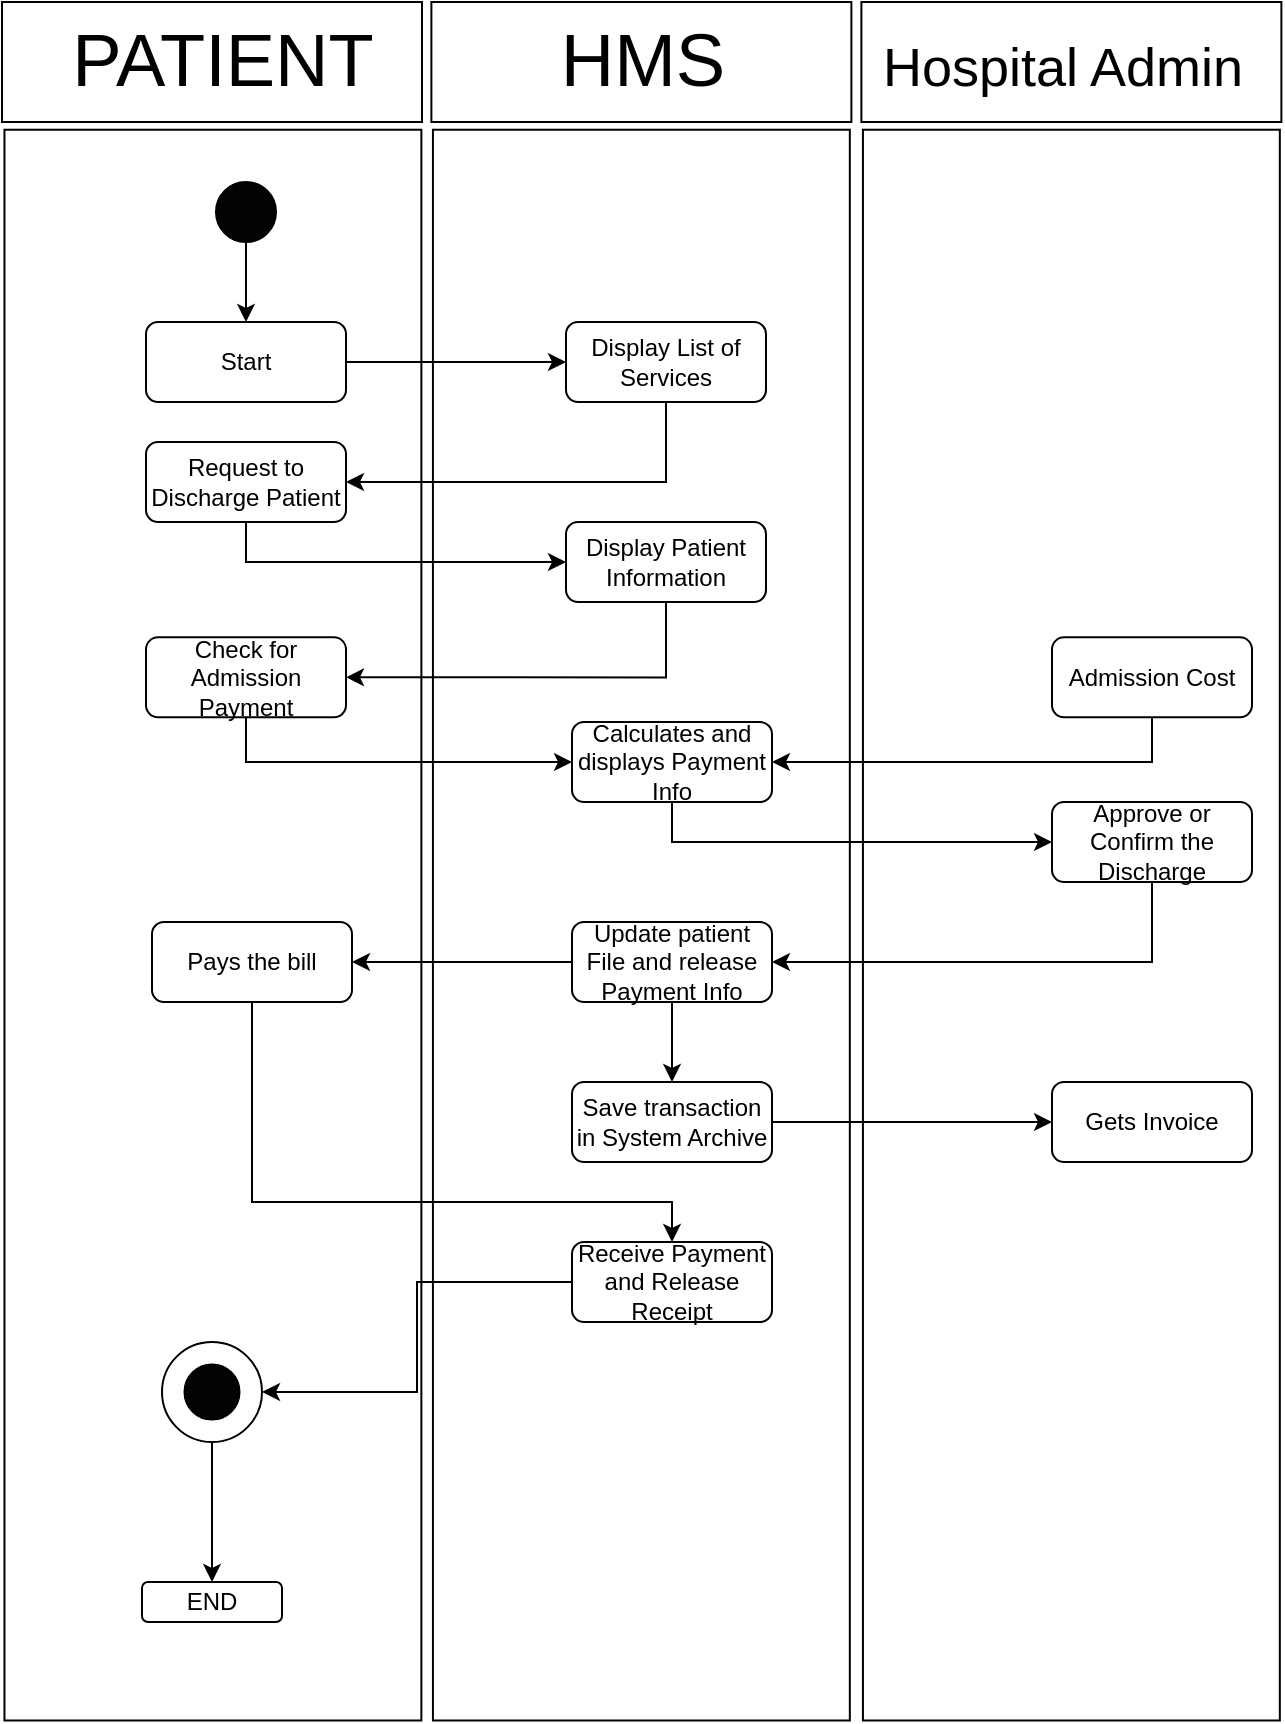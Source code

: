 <mxfile version="20.8.8" type="github"><diagram name="Page-1" id="PFttzWaGDB67vf_jBCiN"><mxGraphModel dx="1500" dy="1884" grid="1" gridSize="10" guides="1" tooltips="1" connect="1" arrows="1" fold="1" page="1" pageScale="1" pageWidth="850" pageHeight="1100" math="0" shadow="0"><root><mxCell id="0"/><mxCell id="1" parent="0"/><mxCell id="S78j-z5ayn_WLTKw0EzH-55" value="" style="rounded=0;whiteSpace=wrap;html=1;fontSize=37;fillColor=#FFFFFF;rotation=-90;" vertex="1" parent="1"><mxGeometry x="215.0" y="297.33" width="795.38" height="208.45" as="geometry"/></mxCell><mxCell id="S78j-z5ayn_WLTKw0EzH-54" value="" style="rounded=0;whiteSpace=wrap;html=1;fontSize=37;fillColor=#FFFFFF;rotation=-90;" vertex="1" parent="1"><mxGeometry y="297.33" width="795.38" height="208.45" as="geometry"/></mxCell><mxCell id="S78j-z5ayn_WLTKw0EzH-53" value="" style="rounded=0;whiteSpace=wrap;html=1;fontSize=37;fillColor=#FFFFFF;rotation=-90;" vertex="1" parent="1"><mxGeometry x="-214.23" y="297.33" width="795.38" height="208.45" as="geometry"/></mxCell><mxCell id="S78j-z5ayn_WLTKw0EzH-7" style="edgeStyle=orthogonalEdgeStyle;rounded=0;orthogonalLoop=1;jettySize=auto;html=1;exitX=1;exitY=0.5;exitDx=0;exitDy=0;entryX=0;entryY=0.5;entryDx=0;entryDy=0;" edge="1" parent="1" source="S78j-z5ayn_WLTKw0EzH-1" target="S78j-z5ayn_WLTKw0EzH-4"><mxGeometry relative="1" as="geometry"/></mxCell><mxCell id="S78j-z5ayn_WLTKw0EzH-1" value="Start" style="rounded=1;whiteSpace=wrap;html=1;" vertex="1" parent="1"><mxGeometry x="150" y="100" width="100" height="40" as="geometry"/></mxCell><mxCell id="S78j-z5ayn_WLTKw0EzH-3" style="edgeStyle=orthogonalEdgeStyle;rounded=0;orthogonalLoop=1;jettySize=auto;html=1;exitX=0.5;exitY=1;exitDx=0;exitDy=0;entryX=0.5;entryY=0;entryDx=0;entryDy=0;" edge="1" parent="1" source="S78j-z5ayn_WLTKw0EzH-2" target="S78j-z5ayn_WLTKw0EzH-1"><mxGeometry relative="1" as="geometry"/></mxCell><mxCell id="S78j-z5ayn_WLTKw0EzH-2" value="" style="ellipse;whiteSpace=wrap;html=1;aspect=fixed;fillColor=#030303;" vertex="1" parent="1"><mxGeometry x="185" y="30" width="30" height="30" as="geometry"/></mxCell><mxCell id="S78j-z5ayn_WLTKw0EzH-8" style="edgeStyle=orthogonalEdgeStyle;rounded=0;orthogonalLoop=1;jettySize=auto;html=1;exitX=0.5;exitY=1;exitDx=0;exitDy=0;entryX=1;entryY=0.5;entryDx=0;entryDy=0;" edge="1" parent="1" source="S78j-z5ayn_WLTKw0EzH-4" target="S78j-z5ayn_WLTKw0EzH-5"><mxGeometry relative="1" as="geometry"/></mxCell><mxCell id="S78j-z5ayn_WLTKw0EzH-4" value="Display List of Services" style="rounded=1;whiteSpace=wrap;html=1;" vertex="1" parent="1"><mxGeometry x="360" y="100" width="100" height="40" as="geometry"/></mxCell><mxCell id="S78j-z5ayn_WLTKw0EzH-45" style="edgeStyle=orthogonalEdgeStyle;rounded=0;orthogonalLoop=1;jettySize=auto;html=1;exitX=0.5;exitY=1;exitDx=0;exitDy=0;entryX=0;entryY=0.5;entryDx=0;entryDy=0;fontSize=37;" edge="1" parent="1" source="S78j-z5ayn_WLTKw0EzH-5" target="S78j-z5ayn_WLTKw0EzH-41"><mxGeometry relative="1" as="geometry"/></mxCell><mxCell id="S78j-z5ayn_WLTKw0EzH-5" value="Request to Discharge Patient" style="rounded=1;whiteSpace=wrap;html=1;" vertex="1" parent="1"><mxGeometry x="150" y="160" width="100" height="40" as="geometry"/></mxCell><mxCell id="S78j-z5ayn_WLTKw0EzH-49" style="edgeStyle=orthogonalEdgeStyle;rounded=0;orthogonalLoop=1;jettySize=auto;html=1;exitX=0.5;exitY=1;exitDx=0;exitDy=0;entryX=0;entryY=0.5;entryDx=0;entryDy=0;fontSize=37;" edge="1" parent="1" source="S78j-z5ayn_WLTKw0EzH-9" target="S78j-z5ayn_WLTKw0EzH-14"><mxGeometry relative="1" as="geometry"/></mxCell><mxCell id="S78j-z5ayn_WLTKw0EzH-9" value="Calculates and displays Payment Info" style="rounded=1;whiteSpace=wrap;html=1;" vertex="1" parent="1"><mxGeometry x="363" y="300" width="100" height="40" as="geometry"/></mxCell><mxCell id="S78j-z5ayn_WLTKw0EzH-13" style="edgeStyle=orthogonalEdgeStyle;rounded=0;orthogonalLoop=1;jettySize=auto;html=1;exitX=0.5;exitY=1;exitDx=0;exitDy=0;entryX=1;entryY=0.5;entryDx=0;entryDy=0;" edge="1" parent="1" source="S78j-z5ayn_WLTKw0EzH-11" target="S78j-z5ayn_WLTKw0EzH-9"><mxGeometry relative="1" as="geometry"/></mxCell><mxCell id="S78j-z5ayn_WLTKw0EzH-11" value="Admission Cost" style="rounded=1;whiteSpace=wrap;html=1;" vertex="1" parent="1"><mxGeometry x="603" y="257.66" width="100" height="40" as="geometry"/></mxCell><mxCell id="S78j-z5ayn_WLTKw0EzH-17" style="edgeStyle=orthogonalEdgeStyle;rounded=0;orthogonalLoop=1;jettySize=auto;html=1;exitX=0.5;exitY=1;exitDx=0;exitDy=0;entryX=1;entryY=0.5;entryDx=0;entryDy=0;" edge="1" parent="1" source="S78j-z5ayn_WLTKw0EzH-14" target="S78j-z5ayn_WLTKw0EzH-16"><mxGeometry relative="1" as="geometry"/></mxCell><mxCell id="S78j-z5ayn_WLTKw0EzH-14" value="Approve or Confirm the Discharge" style="rounded=1;whiteSpace=wrap;html=1;" vertex="1" parent="1"><mxGeometry x="603" y="340" width="100" height="40" as="geometry"/></mxCell><mxCell id="S78j-z5ayn_WLTKw0EzH-19" style="edgeStyle=orthogonalEdgeStyle;rounded=0;orthogonalLoop=1;jettySize=auto;html=1;exitX=0;exitY=0.5;exitDx=0;exitDy=0;" edge="1" parent="1" source="S78j-z5ayn_WLTKw0EzH-16" target="S78j-z5ayn_WLTKw0EzH-18"><mxGeometry relative="1" as="geometry"/></mxCell><mxCell id="S78j-z5ayn_WLTKw0EzH-22" style="edgeStyle=orthogonalEdgeStyle;rounded=0;orthogonalLoop=1;jettySize=auto;html=1;exitX=0.5;exitY=1;exitDx=0;exitDy=0;entryX=0.5;entryY=0;entryDx=0;entryDy=0;" edge="1" parent="1" source="S78j-z5ayn_WLTKw0EzH-16" target="S78j-z5ayn_WLTKw0EzH-20"><mxGeometry relative="1" as="geometry"/></mxCell><mxCell id="S78j-z5ayn_WLTKw0EzH-16" value="Update patient File and release Payment Info" style="rounded=1;whiteSpace=wrap;html=1;" vertex="1" parent="1"><mxGeometry x="363" y="400" width="100" height="40" as="geometry"/></mxCell><mxCell id="S78j-z5ayn_WLTKw0EzH-26" style="edgeStyle=orthogonalEdgeStyle;rounded=0;orthogonalLoop=1;jettySize=auto;html=1;exitX=0.5;exitY=1;exitDx=0;exitDy=0;" edge="1" parent="1" source="S78j-z5ayn_WLTKw0EzH-18" target="S78j-z5ayn_WLTKw0EzH-25"><mxGeometry relative="1" as="geometry"><Array as="points"><mxPoint x="203" y="540"/><mxPoint x="413" y="540"/></Array></mxGeometry></mxCell><mxCell id="S78j-z5ayn_WLTKw0EzH-18" value="Pays the bill" style="rounded=1;whiteSpace=wrap;html=1;" vertex="1" parent="1"><mxGeometry x="153" y="400" width="100" height="40" as="geometry"/></mxCell><mxCell id="S78j-z5ayn_WLTKw0EzH-24" style="edgeStyle=orthogonalEdgeStyle;rounded=0;orthogonalLoop=1;jettySize=auto;html=1;exitX=1;exitY=0.5;exitDx=0;exitDy=0;entryX=0;entryY=0.5;entryDx=0;entryDy=0;" edge="1" parent="1" source="S78j-z5ayn_WLTKw0EzH-20" target="S78j-z5ayn_WLTKw0EzH-23"><mxGeometry relative="1" as="geometry"/></mxCell><mxCell id="S78j-z5ayn_WLTKw0EzH-20" value="Save transaction in System Archive" style="rounded=1;whiteSpace=wrap;html=1;" vertex="1" parent="1"><mxGeometry x="363" y="480" width="100" height="40" as="geometry"/></mxCell><mxCell id="S78j-z5ayn_WLTKw0EzH-23" value="Gets Invoice" style="rounded=1;whiteSpace=wrap;html=1;" vertex="1" parent="1"><mxGeometry x="603" y="480" width="100" height="40" as="geometry"/></mxCell><mxCell id="S78j-z5ayn_WLTKw0EzH-30" style="edgeStyle=orthogonalEdgeStyle;rounded=0;orthogonalLoop=1;jettySize=auto;html=1;exitX=0;exitY=0.5;exitDx=0;exitDy=0;entryX=1;entryY=0.5;entryDx=0;entryDy=0;" edge="1" parent="1" source="S78j-z5ayn_WLTKw0EzH-25" target="S78j-z5ayn_WLTKw0EzH-27"><mxGeometry relative="1" as="geometry"/></mxCell><mxCell id="S78j-z5ayn_WLTKw0EzH-25" value="Receive Payment and Release Receipt" style="rounded=1;whiteSpace=wrap;html=1;" vertex="1" parent="1"><mxGeometry x="363" y="560" width="100" height="40" as="geometry"/></mxCell><mxCell id="S78j-z5ayn_WLTKw0EzH-33" style="edgeStyle=orthogonalEdgeStyle;rounded=0;orthogonalLoop=1;jettySize=auto;html=1;exitX=0.5;exitY=1;exitDx=0;exitDy=0;entryX=0.5;entryY=0;entryDx=0;entryDy=0;" edge="1" parent="1" source="S78j-z5ayn_WLTKw0EzH-27" target="S78j-z5ayn_WLTKw0EzH-31"><mxGeometry relative="1" as="geometry"/></mxCell><mxCell id="S78j-z5ayn_WLTKw0EzH-27" value="" style="ellipse;whiteSpace=wrap;html=1;aspect=fixed;fillColor=#FFFFFF;" vertex="1" parent="1"><mxGeometry x="158" y="610" width="50" height="50" as="geometry"/></mxCell><mxCell id="S78j-z5ayn_WLTKw0EzH-28" value="" style="ellipse;whiteSpace=wrap;html=1;aspect=fixed;fillColor=#030303;" vertex="1" parent="1"><mxGeometry x="169.25" y="621.25" width="27.5" height="27.5" as="geometry"/></mxCell><mxCell id="S78j-z5ayn_WLTKw0EzH-31" value="END" style="rounded=1;whiteSpace=wrap;html=1;fillColor=#FFFFFF;" vertex="1" parent="1"><mxGeometry x="148" y="730" width="70" height="20" as="geometry"/></mxCell><mxCell id="S78j-z5ayn_WLTKw0EzH-47" style="edgeStyle=orthogonalEdgeStyle;rounded=0;orthogonalLoop=1;jettySize=auto;html=1;exitX=0.5;exitY=1;exitDx=0;exitDy=0;entryX=1;entryY=0.5;entryDx=0;entryDy=0;fontSize=37;" edge="1" parent="1" source="S78j-z5ayn_WLTKw0EzH-41" target="S78j-z5ayn_WLTKw0EzH-46"><mxGeometry relative="1" as="geometry"/></mxCell><mxCell id="S78j-z5ayn_WLTKw0EzH-41" value="Display Patient Information" style="rounded=1;whiteSpace=wrap;html=1;" vertex="1" parent="1"><mxGeometry x="360" y="200" width="100" height="40" as="geometry"/></mxCell><mxCell id="S78j-z5ayn_WLTKw0EzH-48" style="edgeStyle=orthogonalEdgeStyle;rounded=0;orthogonalLoop=1;jettySize=auto;html=1;exitX=0.5;exitY=1;exitDx=0;exitDy=0;entryX=0;entryY=0.5;entryDx=0;entryDy=0;fontSize=37;" edge="1" parent="1" source="S78j-z5ayn_WLTKw0EzH-46" target="S78j-z5ayn_WLTKw0EzH-9"><mxGeometry relative="1" as="geometry"/></mxCell><mxCell id="S78j-z5ayn_WLTKw0EzH-46" value="Check for Admission Payment" style="rounded=1;whiteSpace=wrap;html=1;" vertex="1" parent="1"><mxGeometry x="150" y="257.66" width="100" height="40" as="geometry"/></mxCell><mxCell id="S78j-z5ayn_WLTKw0EzH-57" value="" style="rounded=0;whiteSpace=wrap;html=1;fontSize=37;fillColor=#FFFFFF;" vertex="1" parent="1"><mxGeometry x="292.69" y="-60" width="210" height="60" as="geometry"/></mxCell><mxCell id="S78j-z5ayn_WLTKw0EzH-56" value="" style="rounded=0;whiteSpace=wrap;html=1;fontSize=37;fillColor=#FFFFFF;" vertex="1" parent="1"><mxGeometry x="78" y="-60" width="210" height="60" as="geometry"/></mxCell><mxCell id="S78j-z5ayn_WLTKw0EzH-58" value="" style="rounded=0;whiteSpace=wrap;html=1;fontSize=37;fillColor=#FFFFFF;" vertex="1" parent="1"><mxGeometry x="507.69" y="-60" width="210" height="60" as="geometry"/></mxCell><mxCell id="S78j-z5ayn_WLTKw0EzH-35" value="&lt;font style=&quot;font-size: 37px;&quot;&gt;PATIENT&lt;/font&gt;" style="text;html=1;align=center;verticalAlign=middle;resizable=0;points=[];autosize=1;strokeColor=none;fillColor=none;" vertex="1" parent="1"><mxGeometry x="103" y="-60" width="170" height="60" as="geometry"/></mxCell><mxCell id="S78j-z5ayn_WLTKw0EzH-37" value="HMS" style="text;html=1;align=center;verticalAlign=middle;resizable=0;points=[];autosize=1;strokeColor=none;fillColor=none;fontSize=37;" vertex="1" parent="1"><mxGeometry x="342.69" y="-60" width="110" height="60" as="geometry"/></mxCell><mxCell id="S78j-z5ayn_WLTKw0EzH-39" value="&lt;font style=&quot;font-size: 27px;&quot;&gt;Hospital Admin&lt;/font&gt;" style="text;html=1;align=center;verticalAlign=middle;resizable=0;points=[];autosize=1;strokeColor=none;fillColor=none;fontSize=37;" vertex="1" parent="1"><mxGeometry x="507.69" y="-60" width="200" height="60" as="geometry"/></mxCell></root></mxGraphModel></diagram></mxfile>
